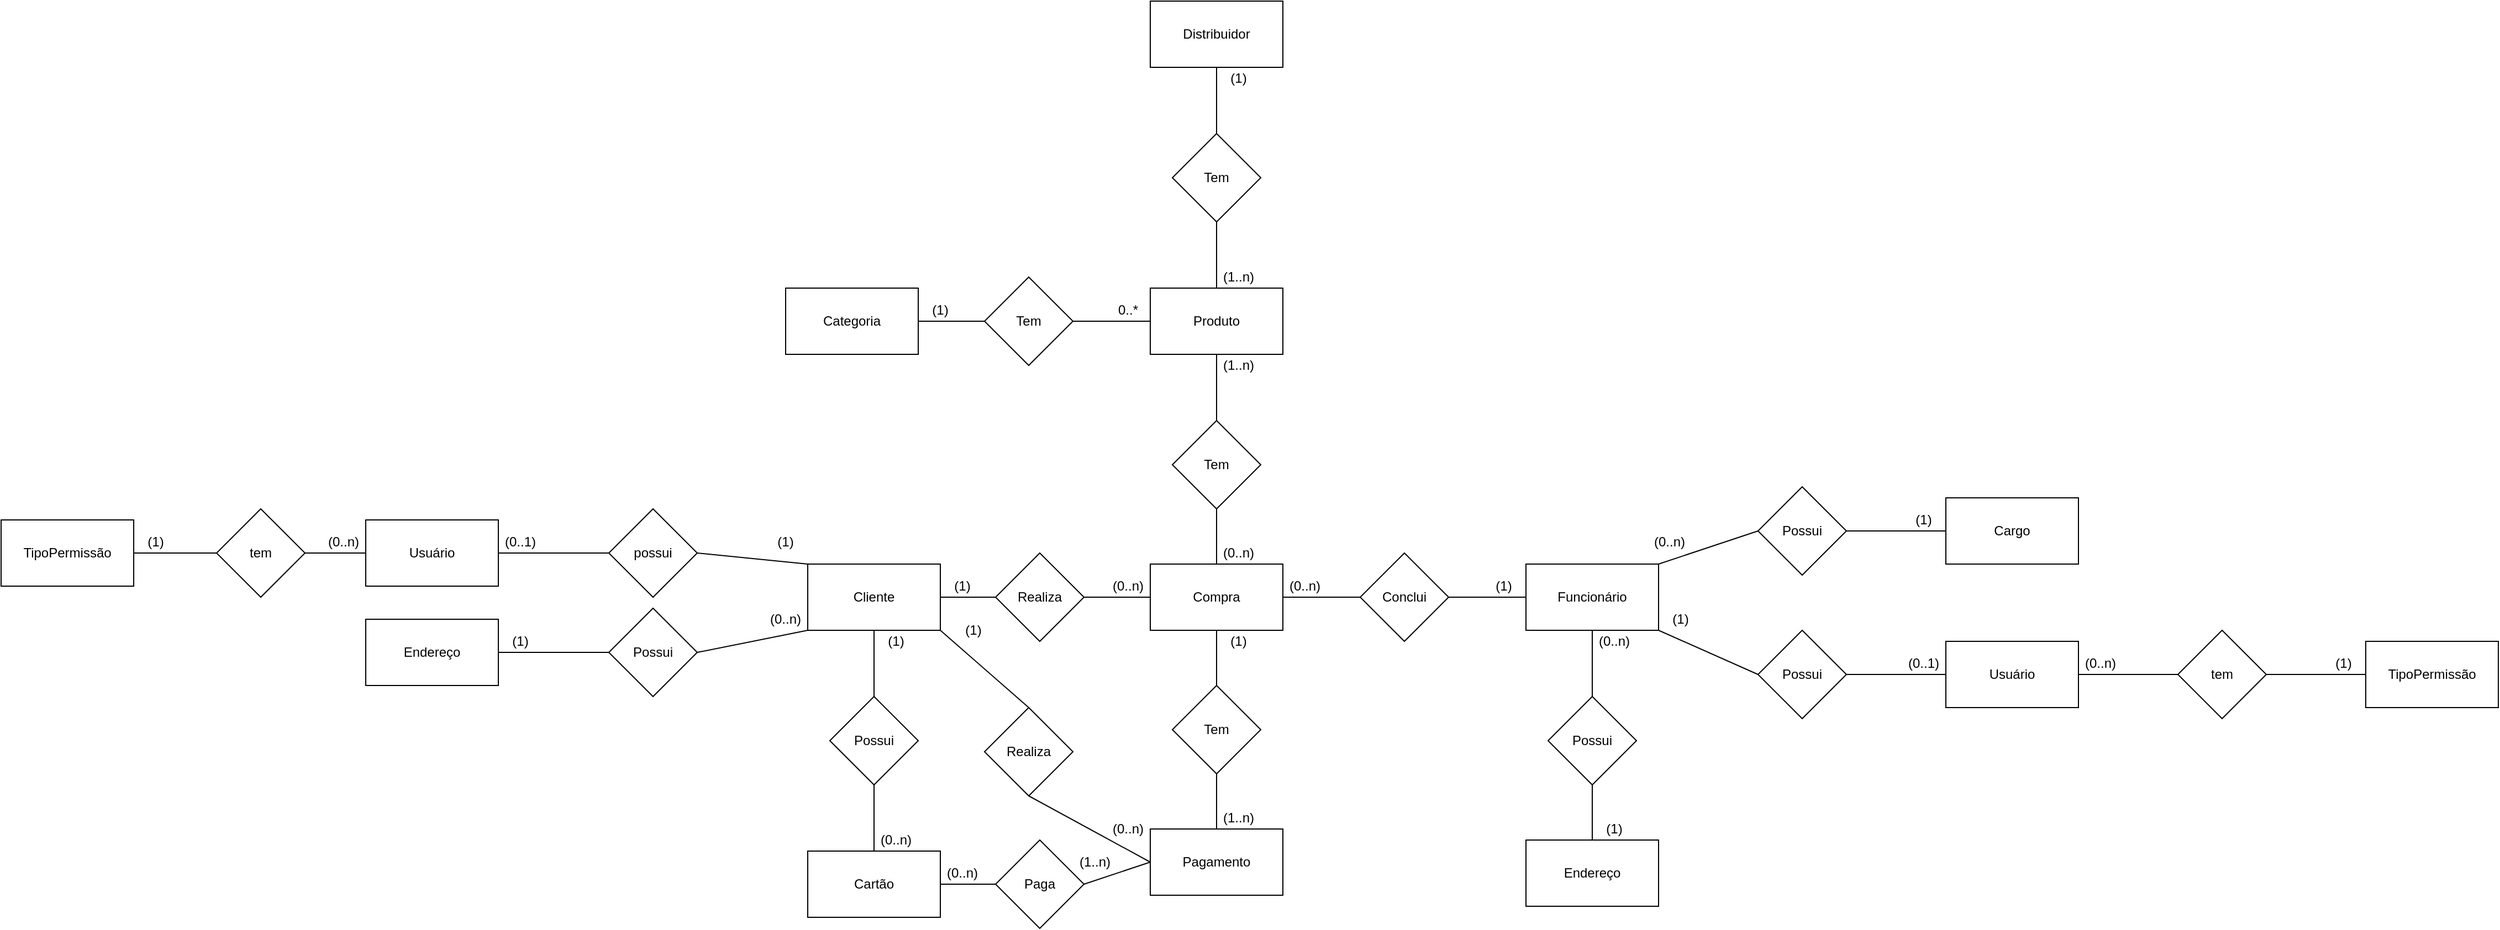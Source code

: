 <mxfile version="13.6.9" type="github">
  <diagram id="R2lEEEUBdFMjLlhIrx00" name="Page-1">
    <mxGraphModel dx="2272" dy="2205" grid="1" gridSize="10" guides="1" tooltips="1" connect="1" arrows="1" fold="1" page="1" pageScale="1" pageWidth="850" pageHeight="1400" math="0" shadow="0" extFonts="Permanent Marker^https://fonts.googleapis.com/css?family=Permanent+Marker">
      <root>
        <mxCell id="0" />
        <mxCell id="1" parent="0" />
        <mxCell id="GaUVrfQEwD2dU-qUHx9c-1" value="Cliente" style="rounded=0;whiteSpace=wrap;html=1;" parent="1" vertex="1">
          <mxGeometry x="30" y="300" width="120" height="60" as="geometry" />
        </mxCell>
        <mxCell id="GaUVrfQEwD2dU-qUHx9c-2" value="Funcionário" style="rounded=0;whiteSpace=wrap;html=1;" parent="1" vertex="1">
          <mxGeometry x="680" y="300" width="120" height="60" as="geometry" />
        </mxCell>
        <mxCell id="GaUVrfQEwD2dU-qUHx9c-3" value="Produto" style="rounded=0;whiteSpace=wrap;html=1;" parent="1" vertex="1">
          <mxGeometry x="340" y="50" width="120" height="60" as="geometry" />
        </mxCell>
        <mxCell id="GaUVrfQEwD2dU-qUHx9c-6" value="Compra" style="rounded=0;whiteSpace=wrap;html=1;" parent="1" vertex="1">
          <mxGeometry x="340" y="300" width="120" height="60" as="geometry" />
        </mxCell>
        <mxCell id="GaUVrfQEwD2dU-qUHx9c-8" value="Pagamento" style="rounded=0;whiteSpace=wrap;html=1;" parent="1" vertex="1">
          <mxGeometry x="340" y="540" width="120" height="60" as="geometry" />
        </mxCell>
        <mxCell id="GaUVrfQEwD2dU-qUHx9c-9" value="Endereço" style="rounded=0;whiteSpace=wrap;html=1;" parent="1" vertex="1">
          <mxGeometry x="-370" y="350" width="120" height="60" as="geometry" />
        </mxCell>
        <mxCell id="GaUVrfQEwD2dU-qUHx9c-10" value="Cargo" style="rounded=0;whiteSpace=wrap;html=1;" parent="1" vertex="1">
          <mxGeometry x="1060" y="240" width="120" height="60" as="geometry" />
        </mxCell>
        <mxCell id="GaUVrfQEwD2dU-qUHx9c-11" value="Usuário" style="rounded=0;whiteSpace=wrap;html=1;" parent="1" vertex="1">
          <mxGeometry x="1060" y="370" width="120" height="60" as="geometry" />
        </mxCell>
        <mxCell id="GaUVrfQEwD2dU-qUHx9c-12" value="Realiza" style="rhombus;whiteSpace=wrap;html=1;" parent="1" vertex="1">
          <mxGeometry x="200" y="290" width="80" height="80" as="geometry" />
        </mxCell>
        <mxCell id="GaUVrfQEwD2dU-qUHx9c-14" value="" style="endArrow=none;html=1;exitX=1;exitY=0.5;exitDx=0;exitDy=0;entryX=0;entryY=0.5;entryDx=0;entryDy=0;" parent="1" source="GaUVrfQEwD2dU-qUHx9c-1" target="GaUVrfQEwD2dU-qUHx9c-12" edge="1">
          <mxGeometry width="50" height="50" relative="1" as="geometry">
            <mxPoint x="380" y="430" as="sourcePoint" />
            <mxPoint x="430" y="380" as="targetPoint" />
          </mxGeometry>
        </mxCell>
        <mxCell id="GaUVrfQEwD2dU-qUHx9c-15" value="" style="endArrow=none;html=1;exitX=1;exitY=0.5;exitDx=0;exitDy=0;entryX=0;entryY=0.5;entryDx=0;entryDy=0;" parent="1" source="GaUVrfQEwD2dU-qUHx9c-12" target="GaUVrfQEwD2dU-qUHx9c-6" edge="1">
          <mxGeometry width="50" height="50" relative="1" as="geometry">
            <mxPoint x="380" y="430" as="sourcePoint" />
            <mxPoint x="430" y="380" as="targetPoint" />
          </mxGeometry>
        </mxCell>
        <mxCell id="GaUVrfQEwD2dU-qUHx9c-20" value="(0..n)" style="text;html=1;strokeColor=none;fillColor=none;align=center;verticalAlign=middle;whiteSpace=wrap;rounded=0;" parent="1" vertex="1">
          <mxGeometry x="300" y="310" width="40" height="20" as="geometry" />
        </mxCell>
        <mxCell id="GaUVrfQEwD2dU-qUHx9c-21" value="(1)" style="text;html=1;strokeColor=none;fillColor=none;align=center;verticalAlign=middle;whiteSpace=wrap;rounded=0;" parent="1" vertex="1">
          <mxGeometry x="150" y="310" width="40" height="20" as="geometry" />
        </mxCell>
        <mxCell id="GaUVrfQEwD2dU-qUHx9c-22" value="Tem" style="rhombus;whiteSpace=wrap;html=1;" parent="1" vertex="1">
          <mxGeometry x="360" y="170" width="80" height="80" as="geometry" />
        </mxCell>
        <mxCell id="GaUVrfQEwD2dU-qUHx9c-23" value="" style="endArrow=none;html=1;exitX=0.5;exitY=0;exitDx=0;exitDy=0;entryX=0.5;entryY=1;entryDx=0;entryDy=0;" parent="1" source="GaUVrfQEwD2dU-qUHx9c-6" target="GaUVrfQEwD2dU-qUHx9c-22" edge="1">
          <mxGeometry width="50" height="50" relative="1" as="geometry">
            <mxPoint x="380" y="230" as="sourcePoint" />
            <mxPoint x="430" y="180" as="targetPoint" />
          </mxGeometry>
        </mxCell>
        <mxCell id="GaUVrfQEwD2dU-qUHx9c-24" value="" style="endArrow=none;html=1;entryX=0.5;entryY=1;entryDx=0;entryDy=0;exitX=0.5;exitY=0;exitDx=0;exitDy=0;" parent="1" source="GaUVrfQEwD2dU-qUHx9c-22" target="GaUVrfQEwD2dU-qUHx9c-3" edge="1">
          <mxGeometry width="50" height="50" relative="1" as="geometry">
            <mxPoint x="380" y="230" as="sourcePoint" />
            <mxPoint x="430" y="180" as="targetPoint" />
          </mxGeometry>
        </mxCell>
        <mxCell id="GaUVrfQEwD2dU-qUHx9c-25" value="(0..n)" style="text;html=1;strokeColor=none;fillColor=none;align=center;verticalAlign=middle;whiteSpace=wrap;rounded=0;" parent="1" vertex="1">
          <mxGeometry x="400" y="280" width="40" height="20" as="geometry" />
        </mxCell>
        <mxCell id="GaUVrfQEwD2dU-qUHx9c-26" value="(1..n)" style="text;html=1;strokeColor=none;fillColor=none;align=center;verticalAlign=middle;whiteSpace=wrap;rounded=0;" parent="1" vertex="1">
          <mxGeometry x="400" y="110" width="40" height="20" as="geometry" />
        </mxCell>
        <mxCell id="GaUVrfQEwD2dU-qUHx9c-37" value="Conclui" style="rhombus;whiteSpace=wrap;html=1;" parent="1" vertex="1">
          <mxGeometry x="530" y="290" width="80" height="80" as="geometry" />
        </mxCell>
        <mxCell id="GaUVrfQEwD2dU-qUHx9c-38" value="" style="endArrow=none;html=1;entryX=0;entryY=0.5;entryDx=0;entryDy=0;" parent="1" target="GaUVrfQEwD2dU-qUHx9c-37" edge="1">
          <mxGeometry width="50" height="50" relative="1" as="geometry">
            <mxPoint x="460" y="330" as="sourcePoint" />
            <mxPoint x="430" y="280" as="targetPoint" />
          </mxGeometry>
        </mxCell>
        <mxCell id="GaUVrfQEwD2dU-qUHx9c-39" value="" style="endArrow=none;html=1;entryX=0;entryY=0.5;entryDx=0;entryDy=0;" parent="1" target="GaUVrfQEwD2dU-qUHx9c-2" edge="1">
          <mxGeometry width="50" height="50" relative="1" as="geometry">
            <mxPoint x="610" y="330" as="sourcePoint" />
            <mxPoint x="430" y="280" as="targetPoint" />
          </mxGeometry>
        </mxCell>
        <mxCell id="GaUVrfQEwD2dU-qUHx9c-40" value="(1)" style="text;html=1;strokeColor=none;fillColor=none;align=center;verticalAlign=middle;whiteSpace=wrap;rounded=0;" parent="1" vertex="1">
          <mxGeometry x="640" y="310" width="40" height="20" as="geometry" />
        </mxCell>
        <mxCell id="GaUVrfQEwD2dU-qUHx9c-41" value="(0..n)" style="text;html=1;strokeColor=none;fillColor=none;align=center;verticalAlign=middle;whiteSpace=wrap;rounded=0;" parent="1" vertex="1">
          <mxGeometry x="460" y="310" width="40" height="20" as="geometry" />
        </mxCell>
        <mxCell id="GaUVrfQEwD2dU-qUHx9c-42" value="Tem" style="rhombus;whiteSpace=wrap;html=1;" parent="1" vertex="1">
          <mxGeometry x="360" y="410" width="80" height="80" as="geometry" />
        </mxCell>
        <mxCell id="GaUVrfQEwD2dU-qUHx9c-43" value="" style="endArrow=none;html=1;entryX=0.5;entryY=1;entryDx=0;entryDy=0;exitX=0.5;exitY=0;exitDx=0;exitDy=0;" parent="1" source="GaUVrfQEwD2dU-qUHx9c-8" target="GaUVrfQEwD2dU-qUHx9c-42" edge="1">
          <mxGeometry width="50" height="50" relative="1" as="geometry">
            <mxPoint x="380" y="530" as="sourcePoint" />
            <mxPoint x="430" y="480" as="targetPoint" />
          </mxGeometry>
        </mxCell>
        <mxCell id="GaUVrfQEwD2dU-qUHx9c-44" value="" style="endArrow=none;html=1;entryX=0.5;entryY=1;entryDx=0;entryDy=0;exitX=0.5;exitY=0;exitDx=0;exitDy=0;" parent="1" source="GaUVrfQEwD2dU-qUHx9c-42" target="GaUVrfQEwD2dU-qUHx9c-6" edge="1">
          <mxGeometry width="50" height="50" relative="1" as="geometry">
            <mxPoint x="380" y="530" as="sourcePoint" />
            <mxPoint x="430" y="480" as="targetPoint" />
          </mxGeometry>
        </mxCell>
        <mxCell id="GaUVrfQEwD2dU-qUHx9c-45" value="Realiza" style="rhombus;whiteSpace=wrap;html=1;" parent="1" vertex="1">
          <mxGeometry x="190" y="430" width="80" height="80" as="geometry" />
        </mxCell>
        <mxCell id="GaUVrfQEwD2dU-qUHx9c-48" value="" style="endArrow=none;html=1;exitX=1;exitY=1;exitDx=0;exitDy=0;entryX=0.5;entryY=0;entryDx=0;entryDy=0;" parent="1" source="GaUVrfQEwD2dU-qUHx9c-1" target="GaUVrfQEwD2dU-qUHx9c-45" edge="1">
          <mxGeometry width="50" height="50" relative="1" as="geometry">
            <mxPoint x="380" y="530" as="sourcePoint" />
            <mxPoint x="430" y="480" as="targetPoint" />
          </mxGeometry>
        </mxCell>
        <mxCell id="GaUVrfQEwD2dU-qUHx9c-49" value="" style="endArrow=none;html=1;exitX=0.5;exitY=1;exitDx=0;exitDy=0;entryX=0;entryY=0.5;entryDx=0;entryDy=0;" parent="1" source="GaUVrfQEwD2dU-qUHx9c-45" target="GaUVrfQEwD2dU-qUHx9c-8" edge="1">
          <mxGeometry width="50" height="50" relative="1" as="geometry">
            <mxPoint x="380" y="530" as="sourcePoint" />
            <mxPoint x="430" y="480" as="targetPoint" />
          </mxGeometry>
        </mxCell>
        <mxCell id="GaUVrfQEwD2dU-qUHx9c-50" value="(1..n)" style="text;html=1;strokeColor=none;fillColor=none;align=center;verticalAlign=middle;whiteSpace=wrap;rounded=0;" parent="1" vertex="1">
          <mxGeometry x="400" y="520" width="40" height="20" as="geometry" />
        </mxCell>
        <mxCell id="GaUVrfQEwD2dU-qUHx9c-51" value="(1)" style="text;html=1;strokeColor=none;fillColor=none;align=center;verticalAlign=middle;whiteSpace=wrap;rounded=0;" parent="1" vertex="1">
          <mxGeometry x="400" y="360" width="40" height="20" as="geometry" />
        </mxCell>
        <mxCell id="GaUVrfQEwD2dU-qUHx9c-52" value="(0..n)" style="text;html=1;strokeColor=none;fillColor=none;align=center;verticalAlign=middle;whiteSpace=wrap;rounded=0;" parent="1" vertex="1">
          <mxGeometry x="300" y="530" width="40" height="20" as="geometry" />
        </mxCell>
        <mxCell id="GaUVrfQEwD2dU-qUHx9c-53" value="(1)" style="text;html=1;strokeColor=none;fillColor=none;align=center;verticalAlign=middle;whiteSpace=wrap;rounded=0;" parent="1" vertex="1">
          <mxGeometry x="160" y="350" width="40" height="20" as="geometry" />
        </mxCell>
        <mxCell id="GaUVrfQEwD2dU-qUHx9c-62" value="Endereço" style="rounded=0;whiteSpace=wrap;html=1;" parent="1" vertex="1">
          <mxGeometry x="680" y="550" width="120" height="60" as="geometry" />
        </mxCell>
        <mxCell id="GaUVrfQEwD2dU-qUHx9c-65" value="Possui" style="rhombus;whiteSpace=wrap;html=1;" parent="1" vertex="1">
          <mxGeometry x="700" y="420" width="80" height="80" as="geometry" />
        </mxCell>
        <mxCell id="GaUVrfQEwD2dU-qUHx9c-66" value="" style="endArrow=none;html=1;entryX=0.5;entryY=1;entryDx=0;entryDy=0;exitX=0.5;exitY=0;exitDx=0;exitDy=0;" parent="1" source="GaUVrfQEwD2dU-qUHx9c-65" target="GaUVrfQEwD2dU-qUHx9c-2" edge="1">
          <mxGeometry width="50" height="50" relative="1" as="geometry">
            <mxPoint x="400" y="490" as="sourcePoint" />
            <mxPoint x="450" y="440" as="targetPoint" />
          </mxGeometry>
        </mxCell>
        <mxCell id="GaUVrfQEwD2dU-qUHx9c-67" value="" style="endArrow=none;html=1;entryX=0.5;entryY=1;entryDx=0;entryDy=0;exitX=0.5;exitY=0;exitDx=0;exitDy=0;" parent="1" source="GaUVrfQEwD2dU-qUHx9c-62" target="GaUVrfQEwD2dU-qUHx9c-65" edge="1">
          <mxGeometry width="50" height="50" relative="1" as="geometry">
            <mxPoint x="400" y="490" as="sourcePoint" />
            <mxPoint x="450" y="440" as="targetPoint" />
          </mxGeometry>
        </mxCell>
        <mxCell id="GaUVrfQEwD2dU-qUHx9c-68" value="(0..n)" style="text;html=1;strokeColor=none;fillColor=none;align=center;verticalAlign=middle;whiteSpace=wrap;rounded=0;" parent="1" vertex="1">
          <mxGeometry x="740" y="360" width="40" height="20" as="geometry" />
        </mxCell>
        <mxCell id="GaUVrfQEwD2dU-qUHx9c-69" value="(1)" style="text;html=1;strokeColor=none;fillColor=none;align=center;verticalAlign=middle;whiteSpace=wrap;rounded=0;" parent="1" vertex="1">
          <mxGeometry x="740" y="530" width="40" height="20" as="geometry" />
        </mxCell>
        <mxCell id="GaUVrfQEwD2dU-qUHx9c-70" value="Possui" style="rhombus;whiteSpace=wrap;html=1;" parent="1" vertex="1">
          <mxGeometry x="-150" y="340" width="80" height="80" as="geometry" />
        </mxCell>
        <mxCell id="GaUVrfQEwD2dU-qUHx9c-73" value="(0..n)" style="text;html=1;strokeColor=none;fillColor=none;align=center;verticalAlign=middle;whiteSpace=wrap;rounded=0;" parent="1" vertex="1">
          <mxGeometry x="-10" y="340" width="40" height="20" as="geometry" />
        </mxCell>
        <mxCell id="GaUVrfQEwD2dU-qUHx9c-74" value="(1)" style="text;html=1;strokeColor=none;fillColor=none;align=center;verticalAlign=middle;whiteSpace=wrap;rounded=0;" parent="1" vertex="1">
          <mxGeometry x="-250" y="360" width="40" height="20" as="geometry" />
        </mxCell>
        <mxCell id="GaUVrfQEwD2dU-qUHx9c-75" value="Possui" style="rhombus;whiteSpace=wrap;html=1;" parent="1" vertex="1">
          <mxGeometry x="890" y="360" width="80" height="80" as="geometry" />
        </mxCell>
        <mxCell id="GaUVrfQEwD2dU-qUHx9c-76" value="Possui" style="rhombus;whiteSpace=wrap;html=1;" parent="1" vertex="1">
          <mxGeometry x="890" y="230" width="80" height="80" as="geometry" />
        </mxCell>
        <mxCell id="GaUVrfQEwD2dU-qUHx9c-77" value="" style="endArrow=none;html=1;entryX=0;entryY=0.5;entryDx=0;entryDy=0;exitX=1;exitY=0;exitDx=0;exitDy=0;" parent="1" source="GaUVrfQEwD2dU-qUHx9c-2" target="GaUVrfQEwD2dU-qUHx9c-76" edge="1">
          <mxGeometry width="50" height="50" relative="1" as="geometry">
            <mxPoint x="710" y="390" as="sourcePoint" />
            <mxPoint x="760" y="340" as="targetPoint" />
          </mxGeometry>
        </mxCell>
        <mxCell id="GaUVrfQEwD2dU-qUHx9c-78" value="" style="endArrow=none;html=1;entryX=0;entryY=0.5;entryDx=0;entryDy=0;exitX=1;exitY=1;exitDx=0;exitDy=0;" parent="1" source="GaUVrfQEwD2dU-qUHx9c-2" target="GaUVrfQEwD2dU-qUHx9c-75" edge="1">
          <mxGeometry width="50" height="50" relative="1" as="geometry">
            <mxPoint x="710" y="390" as="sourcePoint" />
            <mxPoint x="760" y="340" as="targetPoint" />
          </mxGeometry>
        </mxCell>
        <mxCell id="GaUVrfQEwD2dU-qUHx9c-79" value="" style="endArrow=none;html=1;entryX=0;entryY=0.5;entryDx=0;entryDy=0;exitX=1;exitY=0.5;exitDx=0;exitDy=0;" parent="1" source="GaUVrfQEwD2dU-qUHx9c-76" target="GaUVrfQEwD2dU-qUHx9c-10" edge="1">
          <mxGeometry width="50" height="50" relative="1" as="geometry">
            <mxPoint x="710" y="390" as="sourcePoint" />
            <mxPoint x="760" y="340" as="targetPoint" />
          </mxGeometry>
        </mxCell>
        <mxCell id="GaUVrfQEwD2dU-qUHx9c-80" value="" style="endArrow=none;html=1;entryX=0;entryY=0.5;entryDx=0;entryDy=0;" parent="1" target="GaUVrfQEwD2dU-qUHx9c-11" edge="1">
          <mxGeometry width="50" height="50" relative="1" as="geometry">
            <mxPoint x="970" y="400" as="sourcePoint" />
            <mxPoint x="760" y="340" as="targetPoint" />
          </mxGeometry>
        </mxCell>
        <mxCell id="GaUVrfQEwD2dU-qUHx9c-81" value="(0..n)" style="text;html=1;strokeColor=none;fillColor=none;align=center;verticalAlign=middle;whiteSpace=wrap;rounded=0;" parent="1" vertex="1">
          <mxGeometry x="790" y="270" width="40" height="20" as="geometry" />
        </mxCell>
        <mxCell id="GaUVrfQEwD2dU-qUHx9c-82" value="(1)" style="text;html=1;strokeColor=none;fillColor=none;align=center;verticalAlign=middle;whiteSpace=wrap;rounded=0;" parent="1" vertex="1">
          <mxGeometry x="800" y="340" width="40" height="20" as="geometry" />
        </mxCell>
        <mxCell id="GaUVrfQEwD2dU-qUHx9c-83" value="(1)" style="text;html=1;strokeColor=none;fillColor=none;align=center;verticalAlign=middle;whiteSpace=wrap;rounded=0;" parent="1" vertex="1">
          <mxGeometry x="1020" y="250" width="40" height="20" as="geometry" />
        </mxCell>
        <mxCell id="f3nQtpymwEFHQnczhnL8-1" value="" style="endArrow=none;html=1;exitX=1;exitY=0.5;exitDx=0;exitDy=0;entryX=0;entryY=0.5;entryDx=0;entryDy=0;" parent="1" source="GaUVrfQEwD2dU-qUHx9c-9" target="GaUVrfQEwD2dU-qUHx9c-70" edge="1">
          <mxGeometry width="50" height="50" relative="1" as="geometry">
            <mxPoint x="90" y="450" as="sourcePoint" />
            <mxPoint x="140" y="400" as="targetPoint" />
          </mxGeometry>
        </mxCell>
        <mxCell id="f3nQtpymwEFHQnczhnL8-2" value="" style="endArrow=none;html=1;exitX=1;exitY=0.5;exitDx=0;exitDy=0;entryX=0;entryY=1;entryDx=0;entryDy=0;" parent="1" source="GaUVrfQEwD2dU-qUHx9c-70" target="GaUVrfQEwD2dU-qUHx9c-1" edge="1">
          <mxGeometry width="50" height="50" relative="1" as="geometry">
            <mxPoint x="90" y="450" as="sourcePoint" />
            <mxPoint x="140" y="400" as="targetPoint" />
          </mxGeometry>
        </mxCell>
        <mxCell id="f3nQtpymwEFHQnczhnL8-4" value="Cartão" style="rounded=0;whiteSpace=wrap;html=1;" parent="1" vertex="1">
          <mxGeometry x="30" y="560" width="120" height="60" as="geometry" />
        </mxCell>
        <mxCell id="f3nQtpymwEFHQnczhnL8-5" value="Possui" style="rhombus;whiteSpace=wrap;html=1;" parent="1" vertex="1">
          <mxGeometry x="50" y="420" width="80" height="80" as="geometry" />
        </mxCell>
        <mxCell id="f3nQtpymwEFHQnczhnL8-6" value="" style="endArrow=none;html=1;entryX=0.5;entryY=1;entryDx=0;entryDy=0;exitX=0.5;exitY=0;exitDx=0;exitDy=0;" parent="1" source="f3nQtpymwEFHQnczhnL8-5" target="GaUVrfQEwD2dU-qUHx9c-1" edge="1">
          <mxGeometry width="50" height="50" relative="1" as="geometry">
            <mxPoint x="40" y="450" as="sourcePoint" />
            <mxPoint x="90" y="400" as="targetPoint" />
          </mxGeometry>
        </mxCell>
        <mxCell id="f3nQtpymwEFHQnczhnL8-7" value="" style="endArrow=none;html=1;exitX=0.5;exitY=0;exitDx=0;exitDy=0;" parent="1" source="f3nQtpymwEFHQnczhnL8-4" edge="1">
          <mxGeometry width="50" height="50" relative="1" as="geometry">
            <mxPoint x="40" y="450" as="sourcePoint" />
            <mxPoint x="90" y="500" as="targetPoint" />
          </mxGeometry>
        </mxCell>
        <mxCell id="f3nQtpymwEFHQnczhnL8-10" value="(1)" style="text;html=1;strokeColor=none;fillColor=none;align=center;verticalAlign=middle;whiteSpace=wrap;rounded=0;" parent="1" vertex="1">
          <mxGeometry x="90" y="360" width="40" height="20" as="geometry" />
        </mxCell>
        <mxCell id="f3nQtpymwEFHQnczhnL8-11" value="(0..n)" style="text;html=1;strokeColor=none;fillColor=none;align=center;verticalAlign=middle;whiteSpace=wrap;rounded=0;" parent="1" vertex="1">
          <mxGeometry x="90" y="540" width="40" height="20" as="geometry" />
        </mxCell>
        <mxCell id="f3nQtpymwEFHQnczhnL8-12" value="Paga" style="rhombus;whiteSpace=wrap;html=1;" parent="1" vertex="1">
          <mxGeometry x="200" y="550" width="80" height="80" as="geometry" />
        </mxCell>
        <mxCell id="f3nQtpymwEFHQnczhnL8-13" value="" style="endArrow=none;html=1;entryX=0;entryY=0.5;entryDx=0;entryDy=0;exitX=1;exitY=0.5;exitDx=0;exitDy=0;" parent="1" source="f3nQtpymwEFHQnczhnL8-4" target="f3nQtpymwEFHQnczhnL8-12" edge="1">
          <mxGeometry width="50" height="50" relative="1" as="geometry">
            <mxPoint x="100" y="550" as="sourcePoint" />
            <mxPoint x="150" y="500" as="targetPoint" />
          </mxGeometry>
        </mxCell>
        <mxCell id="f3nQtpymwEFHQnczhnL8-14" value="" style="endArrow=none;html=1;entryX=0;entryY=0.5;entryDx=0;entryDy=0;exitX=1;exitY=0.5;exitDx=0;exitDy=0;" parent="1" source="f3nQtpymwEFHQnczhnL8-12" target="GaUVrfQEwD2dU-qUHx9c-8" edge="1">
          <mxGeometry width="50" height="50" relative="1" as="geometry">
            <mxPoint x="100" y="550" as="sourcePoint" />
            <mxPoint x="150" y="500" as="targetPoint" />
          </mxGeometry>
        </mxCell>
        <mxCell id="f3nQtpymwEFHQnczhnL8-15" value="(0..n)" style="text;html=1;strokeColor=none;fillColor=none;align=center;verticalAlign=middle;whiteSpace=wrap;rounded=0;" parent="1" vertex="1">
          <mxGeometry x="150" y="570" width="40" height="20" as="geometry" />
        </mxCell>
        <mxCell id="f3nQtpymwEFHQnczhnL8-16" value="(1..n)" style="text;html=1;strokeColor=none;fillColor=none;align=center;verticalAlign=middle;whiteSpace=wrap;rounded=0;" parent="1" vertex="1">
          <mxGeometry x="270" y="560" width="40" height="20" as="geometry" />
        </mxCell>
        <mxCell id="8OyE3DCsSjhwzFCNShd_-1" value="Tem" style="rhombus;whiteSpace=wrap;html=1;" parent="1" vertex="1">
          <mxGeometry x="360" y="-90" width="80" height="80" as="geometry" />
        </mxCell>
        <mxCell id="8OyE3DCsSjhwzFCNShd_-2" value="Distribuidor" style="rounded=0;whiteSpace=wrap;html=1;" parent="1" vertex="1">
          <mxGeometry x="340" y="-210" width="120" height="60" as="geometry" />
        </mxCell>
        <mxCell id="8OyE3DCsSjhwzFCNShd_-3" value="" style="endArrow=none;html=1;exitX=0.5;exitY=0;exitDx=0;exitDy=0;entryX=0.5;entryY=1;entryDx=0;entryDy=0;" parent="1" source="8OyE3DCsSjhwzFCNShd_-1" target="8OyE3DCsSjhwzFCNShd_-2" edge="1">
          <mxGeometry width="50" height="50" relative="1" as="geometry">
            <mxPoint x="420" y="-70" as="sourcePoint" />
            <mxPoint x="470" y="-120" as="targetPoint" />
          </mxGeometry>
        </mxCell>
        <mxCell id="8OyE3DCsSjhwzFCNShd_-4" value="" style="endArrow=none;html=1;exitX=0.5;exitY=0;exitDx=0;exitDy=0;entryX=0.5;entryY=1;entryDx=0;entryDy=0;" parent="1" source="GaUVrfQEwD2dU-qUHx9c-3" target="8OyE3DCsSjhwzFCNShd_-1" edge="1">
          <mxGeometry width="50" height="50" relative="1" as="geometry">
            <mxPoint x="420" y="-70" as="sourcePoint" />
            <mxPoint x="470" y="-120" as="targetPoint" />
          </mxGeometry>
        </mxCell>
        <mxCell id="8OyE3DCsSjhwzFCNShd_-5" value="(1)" style="text;html=1;strokeColor=none;fillColor=none;align=center;verticalAlign=middle;whiteSpace=wrap;rounded=0;" parent="1" vertex="1">
          <mxGeometry x="400" y="-150" width="40" height="20" as="geometry" />
        </mxCell>
        <mxCell id="8OyE3DCsSjhwzFCNShd_-6" value="(1..n)" style="text;html=1;strokeColor=none;fillColor=none;align=center;verticalAlign=middle;whiteSpace=wrap;rounded=0;" parent="1" vertex="1">
          <mxGeometry x="400" y="30" width="40" height="20" as="geometry" />
        </mxCell>
        <mxCell id="LGZuw_Ctu2fT7OVQvoMh-1" value="Categoria" style="rounded=0;whiteSpace=wrap;html=1;" parent="1" vertex="1">
          <mxGeometry x="10" y="50" width="120" height="60" as="geometry" />
        </mxCell>
        <mxCell id="LGZuw_Ctu2fT7OVQvoMh-2" value="Tem" style="rhombus;whiteSpace=wrap;html=1;" parent="1" vertex="1">
          <mxGeometry x="190" y="40" width="80" height="80" as="geometry" />
        </mxCell>
        <mxCell id="LGZuw_Ctu2fT7OVQvoMh-3" value="" style="endArrow=none;html=1;entryX=0;entryY=0.5;entryDx=0;entryDy=0;exitX=1;exitY=0.5;exitDx=0;exitDy=0;" parent="1" source="LGZuw_Ctu2fT7OVQvoMh-2" target="GaUVrfQEwD2dU-qUHx9c-3" edge="1">
          <mxGeometry width="50" height="50" relative="1" as="geometry">
            <mxPoint x="280" y="100" as="sourcePoint" />
            <mxPoint x="330" y="50" as="targetPoint" />
          </mxGeometry>
        </mxCell>
        <mxCell id="LGZuw_Ctu2fT7OVQvoMh-4" value="" style="endArrow=none;html=1;exitX=1;exitY=0.5;exitDx=0;exitDy=0;entryX=0;entryY=0.5;entryDx=0;entryDy=0;" parent="1" source="LGZuw_Ctu2fT7OVQvoMh-1" target="LGZuw_Ctu2fT7OVQvoMh-2" edge="1">
          <mxGeometry width="50" height="50" relative="1" as="geometry">
            <mxPoint x="280" y="100" as="sourcePoint" />
            <mxPoint x="330" y="50" as="targetPoint" />
          </mxGeometry>
        </mxCell>
        <mxCell id="LGZuw_Ctu2fT7OVQvoMh-5" value="0..*" style="text;html=1;strokeColor=none;fillColor=none;align=center;verticalAlign=middle;whiteSpace=wrap;rounded=0;" parent="1" vertex="1">
          <mxGeometry x="300" y="60" width="40" height="20" as="geometry" />
        </mxCell>
        <mxCell id="LGZuw_Ctu2fT7OVQvoMh-6" value="(1)" style="text;html=1;strokeColor=none;fillColor=none;align=center;verticalAlign=middle;whiteSpace=wrap;rounded=0;" parent="1" vertex="1">
          <mxGeometry x="130" y="60" width="40" height="20" as="geometry" />
        </mxCell>
        <mxCell id="CCIj4wcpJKRrnXIEFHdU-1" value="Usuário" style="rounded=0;whiteSpace=wrap;html=1;" vertex="1" parent="1">
          <mxGeometry x="-370" y="260" width="120" height="60" as="geometry" />
        </mxCell>
        <mxCell id="CCIj4wcpJKRrnXIEFHdU-2" value="possui" style="rhombus;whiteSpace=wrap;html=1;" vertex="1" parent="1">
          <mxGeometry x="-150" y="250" width="80" height="80" as="geometry" />
        </mxCell>
        <mxCell id="CCIj4wcpJKRrnXIEFHdU-4" value="" style="endArrow=none;html=1;exitX=1;exitY=0.5;exitDx=0;exitDy=0;entryX=0;entryY=0;entryDx=0;entryDy=0;" edge="1" parent="1" source="CCIj4wcpJKRrnXIEFHdU-2" target="GaUVrfQEwD2dU-qUHx9c-1">
          <mxGeometry width="50" height="50" relative="1" as="geometry">
            <mxPoint x="210" y="320" as="sourcePoint" />
            <mxPoint x="260" y="270" as="targetPoint" />
          </mxGeometry>
        </mxCell>
        <mxCell id="CCIj4wcpJKRrnXIEFHdU-5" value="" style="endArrow=none;html=1;exitX=1;exitY=0.5;exitDx=0;exitDy=0;entryX=0;entryY=0.5;entryDx=0;entryDy=0;" edge="1" parent="1" source="CCIj4wcpJKRrnXIEFHdU-1" target="CCIj4wcpJKRrnXIEFHdU-2">
          <mxGeometry width="50" height="50" relative="1" as="geometry">
            <mxPoint x="210" y="320" as="sourcePoint" />
            <mxPoint x="260" y="270" as="targetPoint" />
          </mxGeometry>
        </mxCell>
        <mxCell id="CCIj4wcpJKRrnXIEFHdU-6" value="TipoPermissão" style="rounded=0;whiteSpace=wrap;html=1;" vertex="1" parent="1">
          <mxGeometry x="-700" y="260" width="120" height="60" as="geometry" />
        </mxCell>
        <mxCell id="CCIj4wcpJKRrnXIEFHdU-7" value="(0..1)" style="text;html=1;strokeColor=none;fillColor=none;align=center;verticalAlign=middle;whiteSpace=wrap;rounded=0;" vertex="1" parent="1">
          <mxGeometry x="1020" y="380" width="40" height="20" as="geometry" />
        </mxCell>
        <mxCell id="CCIj4wcpJKRrnXIEFHdU-8" value="(0..1)" style="text;html=1;strokeColor=none;fillColor=none;align=center;verticalAlign=middle;whiteSpace=wrap;rounded=0;" vertex="1" parent="1">
          <mxGeometry x="-250" y="270" width="40" height="20" as="geometry" />
        </mxCell>
        <mxCell id="CCIj4wcpJKRrnXIEFHdU-9" value="(1)" style="text;html=1;strokeColor=none;fillColor=none;align=center;verticalAlign=middle;whiteSpace=wrap;rounded=0;" vertex="1" parent="1">
          <mxGeometry x="-10" y="270" width="40" height="20" as="geometry" />
        </mxCell>
        <mxCell id="CCIj4wcpJKRrnXIEFHdU-10" value="tem" style="rhombus;whiteSpace=wrap;html=1;" vertex="1" parent="1">
          <mxGeometry x="-505" y="250" width="80" height="80" as="geometry" />
        </mxCell>
        <mxCell id="CCIj4wcpJKRrnXIEFHdU-11" value="" style="endArrow=none;html=1;exitX=1;exitY=0.5;exitDx=0;exitDy=0;entryX=0;entryY=0.5;entryDx=0;entryDy=0;" edge="1" parent="1" source="CCIj4wcpJKRrnXIEFHdU-10" target="CCIj4wcpJKRrnXIEFHdU-1">
          <mxGeometry width="50" height="50" relative="1" as="geometry">
            <mxPoint x="-170" y="320" as="sourcePoint" />
            <mxPoint x="-120" y="270" as="targetPoint" />
          </mxGeometry>
        </mxCell>
        <mxCell id="CCIj4wcpJKRrnXIEFHdU-12" value="" style="endArrow=none;html=1;exitX=1;exitY=0.5;exitDx=0;exitDy=0;entryX=0;entryY=0.5;entryDx=0;entryDy=0;" edge="1" parent="1" source="CCIj4wcpJKRrnXIEFHdU-6" target="CCIj4wcpJKRrnXIEFHdU-10">
          <mxGeometry width="50" height="50" relative="1" as="geometry">
            <mxPoint x="-170" y="320" as="sourcePoint" />
            <mxPoint x="-120" y="270" as="targetPoint" />
          </mxGeometry>
        </mxCell>
        <mxCell id="CCIj4wcpJKRrnXIEFHdU-13" value="(0..n)" style="text;html=1;strokeColor=none;fillColor=none;align=center;verticalAlign=middle;whiteSpace=wrap;rounded=0;" vertex="1" parent="1">
          <mxGeometry x="-410" y="270" width="40" height="20" as="geometry" />
        </mxCell>
        <mxCell id="CCIj4wcpJKRrnXIEFHdU-14" value="(1)" style="text;html=1;strokeColor=none;fillColor=none;align=center;verticalAlign=middle;whiteSpace=wrap;rounded=0;" vertex="1" parent="1">
          <mxGeometry x="-580" y="270" width="40" height="20" as="geometry" />
        </mxCell>
        <mxCell id="CCIj4wcpJKRrnXIEFHdU-15" value="TipoPermissão" style="rounded=0;whiteSpace=wrap;html=1;" vertex="1" parent="1">
          <mxGeometry x="1440" y="370" width="120" height="60" as="geometry" />
        </mxCell>
        <mxCell id="CCIj4wcpJKRrnXIEFHdU-16" value="tem" style="rhombus;whiteSpace=wrap;html=1;" vertex="1" parent="1">
          <mxGeometry x="1270" y="360" width="80" height="80" as="geometry" />
        </mxCell>
        <mxCell id="CCIj4wcpJKRrnXIEFHdU-17" value="" style="endArrow=none;html=1;entryX=0;entryY=0.5;entryDx=0;entryDy=0;exitX=1;exitY=0.5;exitDx=0;exitDy=0;" edge="1" parent="1" source="GaUVrfQEwD2dU-qUHx9c-11" target="CCIj4wcpJKRrnXIEFHdU-16">
          <mxGeometry width="50" height="50" relative="1" as="geometry">
            <mxPoint x="850" y="320" as="sourcePoint" />
            <mxPoint x="900" y="270" as="targetPoint" />
          </mxGeometry>
        </mxCell>
        <mxCell id="CCIj4wcpJKRrnXIEFHdU-18" value="" style="endArrow=none;html=1;entryX=0;entryY=0.5;entryDx=0;entryDy=0;exitX=1;exitY=0.5;exitDx=0;exitDy=0;" edge="1" parent="1" source="CCIj4wcpJKRrnXIEFHdU-16" target="CCIj4wcpJKRrnXIEFHdU-15">
          <mxGeometry width="50" height="50" relative="1" as="geometry">
            <mxPoint x="850" y="320" as="sourcePoint" />
            <mxPoint x="900" y="270" as="targetPoint" />
          </mxGeometry>
        </mxCell>
        <mxCell id="CCIj4wcpJKRrnXIEFHdU-19" value="(0..n)" style="text;html=1;strokeColor=none;fillColor=none;align=center;verticalAlign=middle;whiteSpace=wrap;rounded=0;" vertex="1" parent="1">
          <mxGeometry x="1180" y="380" width="40" height="20" as="geometry" />
        </mxCell>
        <mxCell id="CCIj4wcpJKRrnXIEFHdU-20" value="(1)" style="text;html=1;strokeColor=none;fillColor=none;align=center;verticalAlign=middle;whiteSpace=wrap;rounded=0;" vertex="1" parent="1">
          <mxGeometry x="1400" y="380" width="40" height="20" as="geometry" />
        </mxCell>
      </root>
    </mxGraphModel>
  </diagram>
</mxfile>
